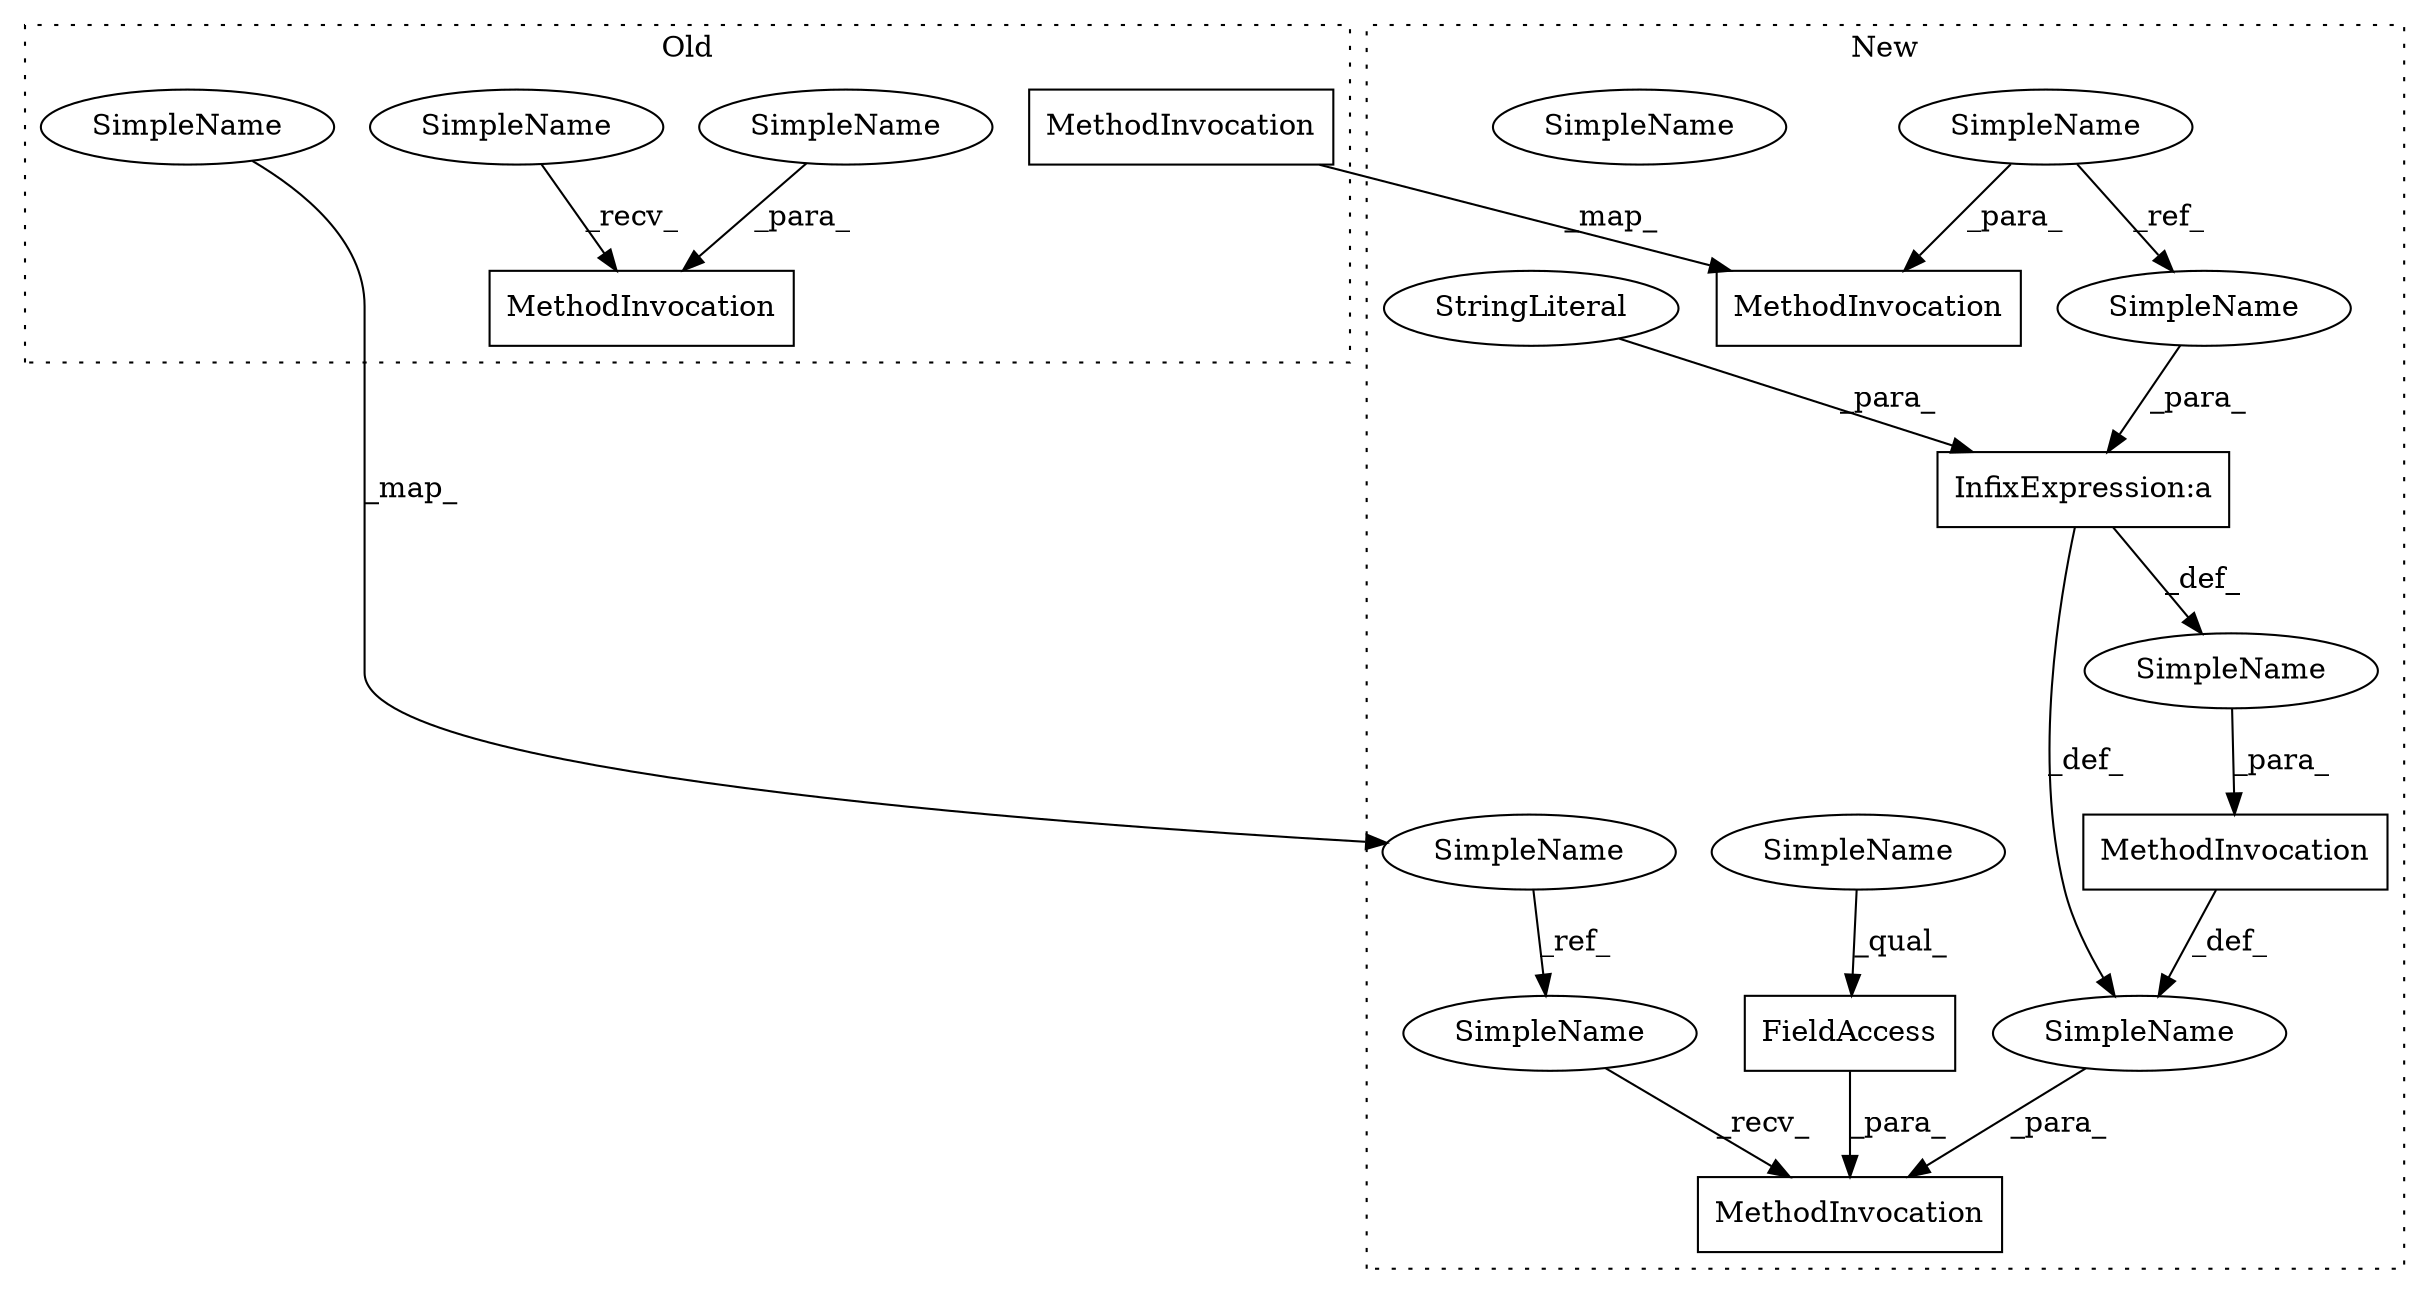 digraph G {
subgraph cluster0 {
3 [label="MethodInvocation" a="32" s="5016,5028" l="11,1" shape="box"];
4 [label="MethodInvocation" a="32" s="5084,5093" l="8,1" shape="box"];
7 [label="SimpleName" a="42" s="5092" l="1" shape="ellipse"];
12 [label="SimpleName" a="42" s="4661" l="12" shape="ellipse"];
16 [label="SimpleName" a="42" s="5080" l="3" shape="ellipse"];
label = "Old";
style="dotted";
}
subgraph cluster1 {
1 [label="FieldAccess" a="22" s="5082" l="8" shape="box"];
2 [label="MethodInvocation" a="32" s="5049,5090" l="11,1" shape="box"];
5 [label="MethodInvocation" a="32" s="5060,5080" l="5,1" shape="box"];
6 [label="MethodInvocation" a="32" s="4968,4984" l="15,1" shape="box"];
8 [label="SimpleName" a="42" s="4893" l="1" shape="ellipse"];
9 [label="SimpleName" a="42" s="5043" l="5" shape="ellipse"];
10 [label="SimpleName" a="42" s="5065" l="1" shape="ellipse"];
11 [label="SimpleName" a="42" s="" l="" shape="ellipse"];
13 [label="SimpleName" a="42" s="4721" l="5" shape="ellipse"];
14 [label="SimpleName" a="42" s="5082" l="3" shape="ellipse"];
15 [label="SimpleName" a="42" s="" l="" shape="ellipse"];
17 [label="SimpleName" a="42" s="5082" l="3" shape="ellipse"];
18 [label="StringLiteral" a="45" s="5069" l="11" shape="ellipse"];
19 [label="InfixExpression:a" a="27" s="5066" l="3" shape="box"];
label = "New";
style="dotted";
}
1 -> 2 [label="_para_"];
3 -> 6 [label="_map_"];
5 -> 11 [label="_def_"];
7 -> 4 [label="_para_"];
8 -> 6 [label="_para_"];
8 -> 10 [label="_ref_"];
9 -> 2 [label="_recv_"];
10 -> 19 [label="_para_"];
11 -> 2 [label="_para_"];
12 -> 13 [label="_map_"];
13 -> 9 [label="_ref_"];
15 -> 5 [label="_para_"];
16 -> 4 [label="_recv_"];
17 -> 1 [label="_qual_"];
18 -> 19 [label="_para_"];
19 -> 15 [label="_def_"];
19 -> 11 [label="_def_"];
}